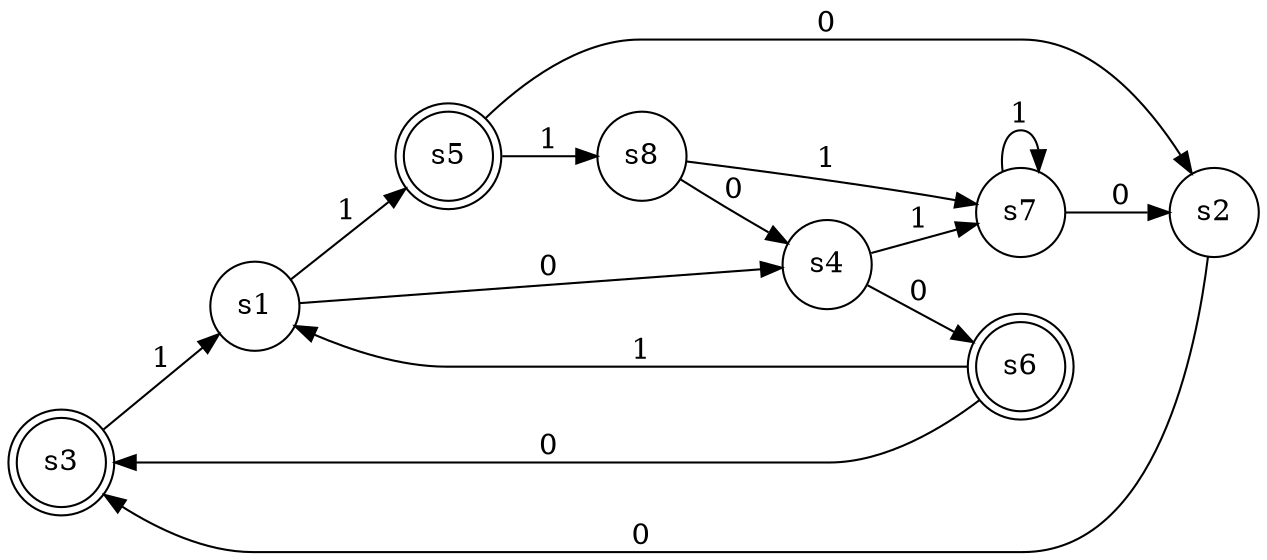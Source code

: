 digraph G {
rankdir=LR

node [ shape = doublecircle ] s3 s5 s6
node [ shape = circle ]

s1 -> s4 [ label=0 ] 
s1 -> s5 [ label=1 ]
s2 -> s3 [ label=0 ]
s3 -> s1 [ label=1 ]
s4 -> s6 [ label=0 ]
s4 -> s7 [ label=1 ]
s5 -> s2 [ label=0 ]
s5 -> s8 [ label=1 ]
s6 -> s3 [ label=0 ]
s6 -> s1 [ label=1 ]
s7 -> s2 [ label=0 ]
s7 -> s7 [ label=1 ]
s8 -> s4 [ label=0 ]
s8 -> s7 [ label=1 ]

}
